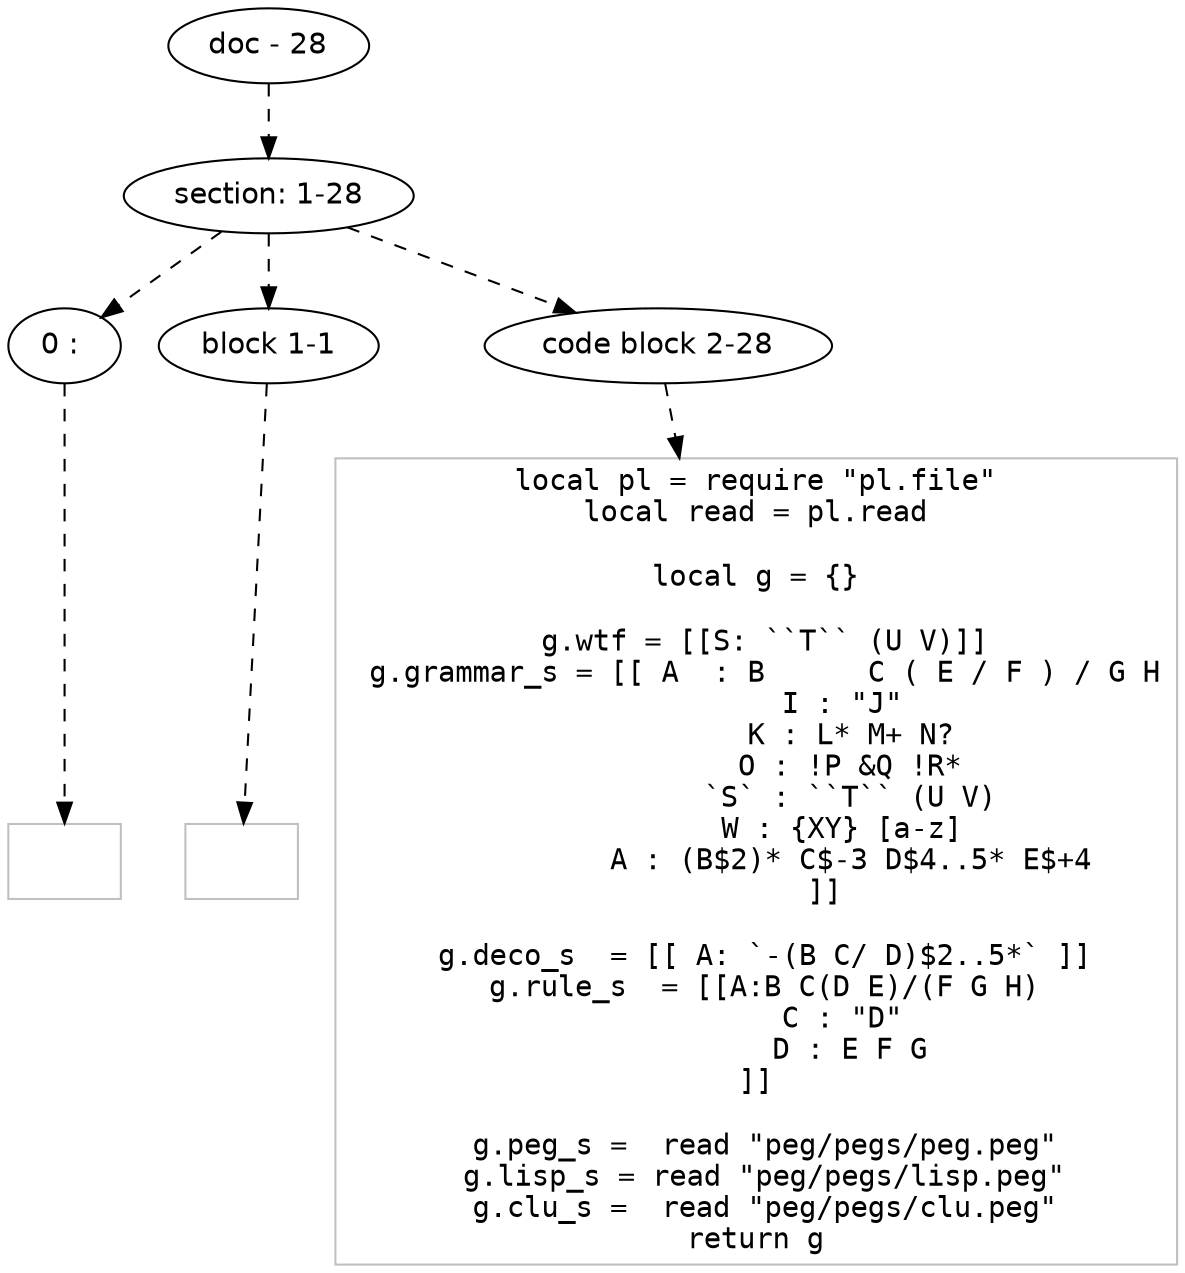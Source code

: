 digraph hierarchy {

node [fontname=Helvetica]
edge [style=dashed]

doc_0 [label="doc - 28"]


doc_0 -> { section_1}
{rank=same; section_1}

section_1 [label="section: 1-28"]


section_1 -> { header_2 block_3 codeblock_4}
{rank=same; header_2 block_3 codeblock_4}

header_2 [label="0 : "]

block_3 [label="block 1-1"]

codeblock_4 [label="code block 2-28"]


header_2 -> leaf_5
leaf_5  [color=Gray,shape=rectangle,fontname=Inconsolata,label=""]
block_3 -> leaf_6
leaf_6  [color=Gray,shape=rectangle,fontname=Inconsolata,label=""]
codeblock_4 -> leaf_7
leaf_7  [color=Gray,shape=rectangle,fontname=Inconsolata,label="local pl = require \"pl.file\"
local read = pl.read

local g = {}

 g.wtf = [[S: ``T`` (U V)]]
 g.grammar_s = [[ A  : B      C ( E / F ) / G H
           I : \"J\" 
           K : L* M+ N?
           O : !P &Q !R*
           `S` : ``T`` (U V)
           W : {XY} [a-z] 
           A : (B$2)* C$-3 D$4..5* E$+4
        ]]

 g.deco_s  = [[ A: `-(B C/ D)$2..5*` ]]
 g.rule_s  = [[A:B C(D E)/(F G H)
           C : \"D\" 
           D : E F G
]]

 g.peg_s =  read \"peg/pegs/peg.peg\"
 g.lisp_s = read \"peg/pegs/lisp.peg\"
 g.clu_s =  read \"peg/pegs/clu.peg\"
return g"]

}

